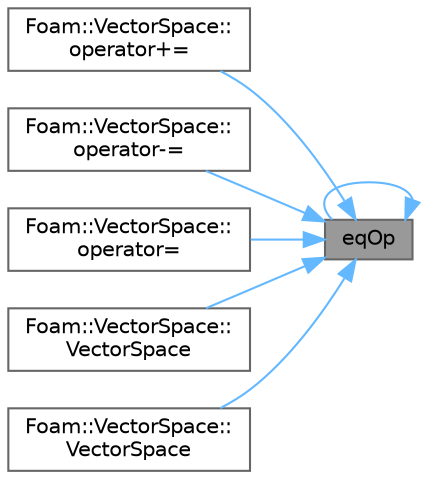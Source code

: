 digraph "eqOp"
{
 // LATEX_PDF_SIZE
  bgcolor="transparent";
  edge [fontname=Helvetica,fontsize=10,labelfontname=Helvetica,labelfontsize=10];
  node [fontname=Helvetica,fontsize=10,shape=box,height=0.2,width=0.4];
  rankdir="RL";
  Node1 [id="Node000001",label="eqOp",height=0.2,width=0.4,color="gray40", fillcolor="grey60", style="filled", fontcolor="black",tooltip=" "];
  Node1 -> Node1 [id="edge1_Node000001_Node000001",dir="back",color="steelblue1",style="solid",tooltip=" "];
  Node1 -> Node2 [id="edge2_Node000001_Node000002",dir="back",color="steelblue1",style="solid",tooltip=" "];
  Node2 [id="Node000002",label="Foam::VectorSpace::\loperator+=",height=0.2,width=0.4,color="grey40", fillcolor="white", style="filled",URL="$classFoam_1_1VectorSpace.html#aaabda6a141ed37add0f1577cf5f8fa3e",tooltip=" "];
  Node1 -> Node3 [id="edge3_Node000001_Node000003",dir="back",color="steelblue1",style="solid",tooltip=" "];
  Node3 [id="Node000003",label="Foam::VectorSpace::\loperator-=",height=0.2,width=0.4,color="grey40", fillcolor="white", style="filled",URL="$classFoam_1_1VectorSpace.html#ab57152b5cd75af0cc3df266dc7ec085f",tooltip=" "];
  Node1 -> Node4 [id="edge4_Node000001_Node000004",dir="back",color="steelblue1",style="solid",tooltip=" "];
  Node4 [id="Node000004",label="Foam::VectorSpace::\loperator=",height=0.2,width=0.4,color="grey40", fillcolor="white", style="filled",URL="$classFoam_1_1VectorSpace.html#a3a7b4389eb808ba96d8efadcbd0666c5",tooltip=" "];
  Node1 -> Node5 [id="edge5_Node000001_Node000005",dir="back",color="steelblue1",style="solid",tooltip=" "];
  Node5 [id="Node000005",label="Foam::VectorSpace::\lVectorSpace",height=0.2,width=0.4,color="grey40", fillcolor="white", style="filled",URL="$classFoam_1_1VectorSpace.html#a6dfebe141a8619661a3b8806d692f8b6",tooltip=" "];
  Node1 -> Node6 [id="edge6_Node000001_Node000006",dir="back",color="steelblue1",style="solid",tooltip=" "];
  Node6 [id="Node000006",label="Foam::VectorSpace::\lVectorSpace",height=0.2,width=0.4,color="grey40", fillcolor="white", style="filled",URL="$classFoam_1_1VectorSpace.html#a68d4f0a2c16d7936724b82989be091f4",tooltip=" "];
}
